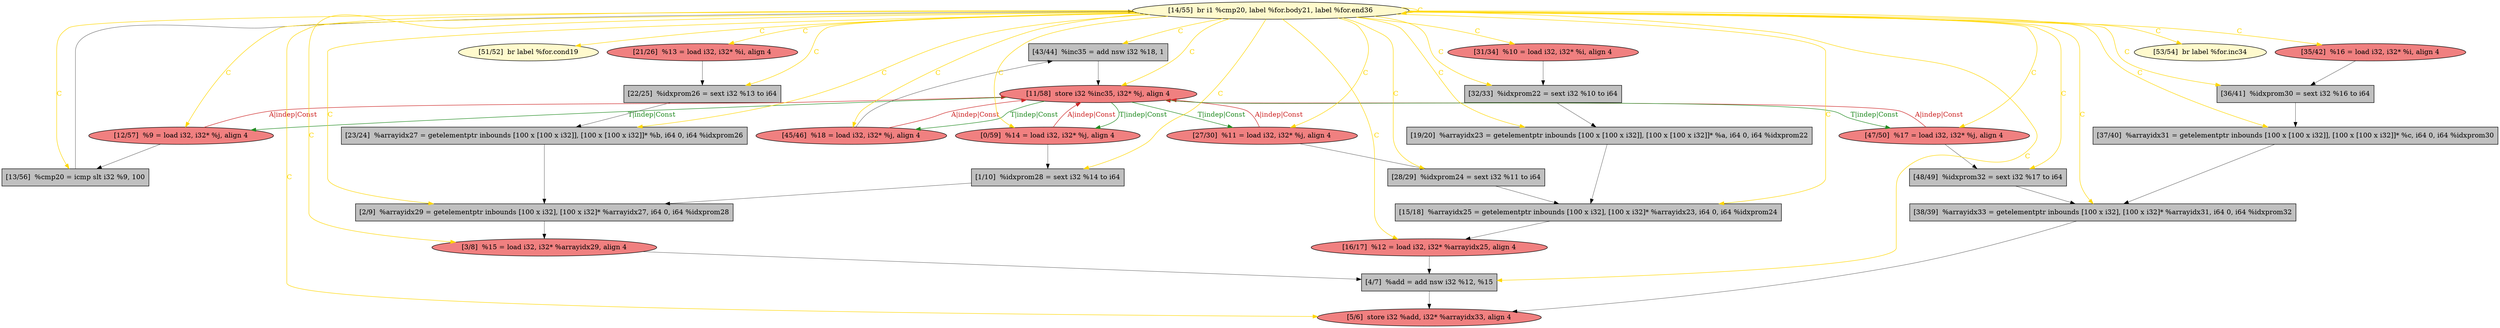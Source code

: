 
digraph G {


node966 [fillcolor=lightcoral,label="[31/34]  %10 = load i32, i32* %i, align 4",shape=ellipse,style=filled ]
node965 [fillcolor=grey,label="[19/20]  %arrayidx23 = getelementptr inbounds [100 x [100 x i32]], [100 x [100 x i32]]* %a, i64 0, i64 %idxprom22",shape=rectangle,style=filled ]
node964 [fillcolor=lightcoral,label="[3/8]  %15 = load i32, i32* %arrayidx29, align 4",shape=ellipse,style=filled ]
node959 [fillcolor=lightcoral,label="[5/6]  store i32 %add, i32* %arrayidx33, align 4",shape=ellipse,style=filled ]
node957 [fillcolor=lemonchiffon,label="[51/52]  br label %for.cond19",shape=ellipse,style=filled ]
node956 [fillcolor=grey,label="[43/44]  %inc35 = add nsw i32 %18, 1",shape=rectangle,style=filled ]
node955 [fillcolor=grey,label="[37/40]  %arrayidx31 = getelementptr inbounds [100 x [100 x i32]], [100 x [100 x i32]]* %c, i64 0, i64 %idxprom30",shape=rectangle,style=filled ]
node967 [fillcolor=lightcoral,label="[35/42]  %16 = load i32, i32* %i, align 4",shape=ellipse,style=filled ]
node938 [fillcolor=lightcoral,label="[0/59]  %14 = load i32, i32* %j, align 4",shape=ellipse,style=filled ]
node948 [fillcolor=grey,label="[22/25]  %idxprom26 = sext i32 %13 to i64",shape=rectangle,style=filled ]
node962 [fillcolor=grey,label="[4/7]  %add = add nsw i32 %12, %15",shape=rectangle,style=filled ]
node952 [fillcolor=lightcoral,label="[27/30]  %11 = load i32, i32* %j, align 4",shape=ellipse,style=filled ]
node939 [fillcolor=lightcoral,label="[16/17]  %12 = load i32, i32* %arrayidx25, align 4",shape=ellipse,style=filled ]
node942 [fillcolor=grey,label="[15/18]  %arrayidx25 = getelementptr inbounds [100 x i32], [100 x i32]* %arrayidx23, i64 0, i64 %idxprom24",shape=rectangle,style=filled ]
node940 [fillcolor=grey,label="[23/24]  %arrayidx27 = getelementptr inbounds [100 x [100 x i32]], [100 x [100 x i32]]* %b, i64 0, i64 %idxprom26",shape=rectangle,style=filled ]
node944 [fillcolor=lightcoral,label="[12/57]  %9 = load i32, i32* %j, align 4",shape=ellipse,style=filled ]
node949 [fillcolor=lightcoral,label="[47/50]  %17 = load i32, i32* %j, align 4",shape=ellipse,style=filled ]
node941 [fillcolor=grey,label="[32/33]  %idxprom22 = sext i32 %10 to i64",shape=rectangle,style=filled ]
node951 [fillcolor=grey,label="[48/49]  %idxprom32 = sext i32 %17 to i64",shape=rectangle,style=filled ]
node943 [fillcolor=grey,label="[13/56]  %cmp20 = icmp slt i32 %9, 100",shape=rectangle,style=filled ]
node945 [fillcolor=grey,label="[38/39]  %arrayidx33 = getelementptr inbounds [100 x i32], [100 x i32]* %arrayidx31, i64 0, i64 %idxprom32",shape=rectangle,style=filled ]
node963 [fillcolor=lightcoral,label="[45/46]  %18 = load i32, i32* %j, align 4",shape=ellipse,style=filled ]
node946 [fillcolor=grey,label="[2/9]  %arrayidx29 = getelementptr inbounds [100 x i32], [100 x i32]* %arrayidx27, i64 0, i64 %idxprom28",shape=rectangle,style=filled ]
node961 [fillcolor=grey,label="[36/41]  %idxprom30 = sext i32 %16 to i64",shape=rectangle,style=filled ]
node958 [fillcolor=lightcoral,label="[11/58]  store i32 %inc35, i32* %j, align 4",shape=ellipse,style=filled ]
node947 [fillcolor=grey,label="[28/29]  %idxprom24 = sext i32 %11 to i64",shape=rectangle,style=filled ]
node954 [fillcolor=grey,label="[1/10]  %idxprom28 = sext i32 %14 to i64",shape=rectangle,style=filled ]
node950 [fillcolor=lemonchiffon,label="[14/55]  br i1 %cmp20, label %for.body21, label %for.end36",shape=ellipse,style=filled ]
node960 [fillcolor=lemonchiffon,label="[53/54]  br label %for.inc34",shape=ellipse,style=filled ]
node953 [fillcolor=lightcoral,label="[21/26]  %13 = load i32, i32* %i, align 4",shape=ellipse,style=filled ]

node949->node958 [style=solid,color=firebrick3,label="A|indep|Const",penwidth=1.0,fontcolor=firebrick3 ]
node950->node950 [style=solid,color=gold,label="C",penwidth=1.0,fontcolor=gold ]
node958->node944 [style=solid,color=forestgreen,label="T|indep|Const",penwidth=1.0,fontcolor=forestgreen ]
node944->node958 [style=solid,color=firebrick3,label="A|indep|Const",penwidth=1.0,fontcolor=firebrick3 ]
node941->node965 [style=solid,color=black,label="",penwidth=0.5,fontcolor=black ]
node950->node953 [style=solid,color=gold,label="C",penwidth=1.0,fontcolor=gold ]
node949->node951 [style=solid,color=black,label="",penwidth=0.5,fontcolor=black ]
node939->node962 [style=solid,color=black,label="",penwidth=0.5,fontcolor=black ]
node950->node941 [style=solid,color=gold,label="C",penwidth=1.0,fontcolor=gold ]
node951->node945 [style=solid,color=black,label="",penwidth=0.5,fontcolor=black ]
node967->node961 [style=solid,color=black,label="",penwidth=0.5,fontcolor=black ]
node938->node954 [style=solid,color=black,label="",penwidth=0.5,fontcolor=black ]
node954->node946 [style=solid,color=black,label="",penwidth=0.5,fontcolor=black ]
node950->node944 [style=solid,color=gold,label="C",penwidth=1.0,fontcolor=gold ]
node962->node959 [style=solid,color=black,label="",penwidth=0.5,fontcolor=black ]
node953->node948 [style=solid,color=black,label="",penwidth=0.5,fontcolor=black ]
node944->node943 [style=solid,color=black,label="",penwidth=0.5,fontcolor=black ]
node958->node938 [style=solid,color=forestgreen,label="T|indep|Const",penwidth=1.0,fontcolor=forestgreen ]
node938->node958 [style=solid,color=firebrick3,label="A|indep|Const",penwidth=1.0,fontcolor=firebrick3 ]
node950->node955 [style=solid,color=gold,label="C",penwidth=1.0,fontcolor=gold ]
node950->node940 [style=solid,color=gold,label="C",penwidth=1.0,fontcolor=gold ]
node966->node941 [style=solid,color=black,label="",penwidth=0.5,fontcolor=black ]
node950->node943 [style=solid,color=gold,label="C",penwidth=1.0,fontcolor=gold ]
node950->node956 [style=solid,color=gold,label="C",penwidth=1.0,fontcolor=gold ]
node950->node938 [style=solid,color=gold,label="C",penwidth=1.0,fontcolor=gold ]
node950->node961 [style=solid,color=gold,label="C",penwidth=1.0,fontcolor=gold ]
node950->node945 [style=solid,color=gold,label="C",penwidth=1.0,fontcolor=gold ]
node950->node954 [style=solid,color=gold,label="C",penwidth=1.0,fontcolor=gold ]
node950->node947 [style=solid,color=gold,label="C",penwidth=1.0,fontcolor=gold ]
node945->node959 [style=solid,color=black,label="",penwidth=0.5,fontcolor=black ]
node950->node949 [style=solid,color=gold,label="C",penwidth=1.0,fontcolor=gold ]
node950->node960 [style=solid,color=gold,label="C",penwidth=1.0,fontcolor=gold ]
node955->node945 [style=solid,color=black,label="",penwidth=0.5,fontcolor=black ]
node950->node952 [style=solid,color=gold,label="C",penwidth=1.0,fontcolor=gold ]
node950->node964 [style=solid,color=gold,label="C",penwidth=1.0,fontcolor=gold ]
node950->node959 [style=solid,color=gold,label="C",penwidth=1.0,fontcolor=gold ]
node950->node948 [style=solid,color=gold,label="C",penwidth=1.0,fontcolor=gold ]
node950->node965 [style=solid,color=gold,label="C",penwidth=1.0,fontcolor=gold ]
node950->node963 [style=solid,color=gold,label="C",penwidth=1.0,fontcolor=gold ]
node952->node947 [style=solid,color=black,label="",penwidth=0.5,fontcolor=black ]
node950->node939 [style=solid,color=gold,label="C",penwidth=1.0,fontcolor=gold ]
node950->node962 [style=solid,color=gold,label="C",penwidth=1.0,fontcolor=gold ]
node950->node946 [style=solid,color=gold,label="C",penwidth=1.0,fontcolor=gold ]
node950->node966 [style=solid,color=gold,label="C",penwidth=1.0,fontcolor=gold ]
node958->node949 [style=solid,color=forestgreen,label="T|indep|Const",penwidth=1.0,fontcolor=forestgreen ]
node950->node957 [style=solid,color=gold,label="C",penwidth=1.0,fontcolor=gold ]
node950->node942 [style=solid,color=gold,label="C",penwidth=1.0,fontcolor=gold ]
node964->node962 [style=solid,color=black,label="",penwidth=0.5,fontcolor=black ]
node963->node958 [style=solid,color=firebrick3,label="A|indep|Const",penwidth=1.0,fontcolor=firebrick3 ]
node940->node946 [style=solid,color=black,label="",penwidth=0.5,fontcolor=black ]
node950->node958 [style=solid,color=gold,label="C",penwidth=1.0,fontcolor=gold ]
node950->node967 [style=solid,color=gold,label="C",penwidth=1.0,fontcolor=gold ]
node958->node952 [style=solid,color=forestgreen,label="T|indep|Const",penwidth=1.0,fontcolor=forestgreen ]
node958->node963 [style=solid,color=forestgreen,label="T|indep|Const",penwidth=1.0,fontcolor=forestgreen ]
node947->node942 [style=solid,color=black,label="",penwidth=0.5,fontcolor=black ]
node943->node950 [style=solid,color=black,label="",penwidth=0.5,fontcolor=black ]
node956->node958 [style=solid,color=black,label="",penwidth=0.5,fontcolor=black ]
node963->node956 [style=solid,color=black,label="",penwidth=0.5,fontcolor=black ]
node965->node942 [style=solid,color=black,label="",penwidth=0.5,fontcolor=black ]
node948->node940 [style=solid,color=black,label="",penwidth=0.5,fontcolor=black ]
node946->node964 [style=solid,color=black,label="",penwidth=0.5,fontcolor=black ]
node952->node958 [style=solid,color=firebrick3,label="A|indep|Const",penwidth=1.0,fontcolor=firebrick3 ]
node961->node955 [style=solid,color=black,label="",penwidth=0.5,fontcolor=black ]
node950->node951 [style=solid,color=gold,label="C",penwidth=1.0,fontcolor=gold ]
node942->node939 [style=solid,color=black,label="",penwidth=0.5,fontcolor=black ]


}
